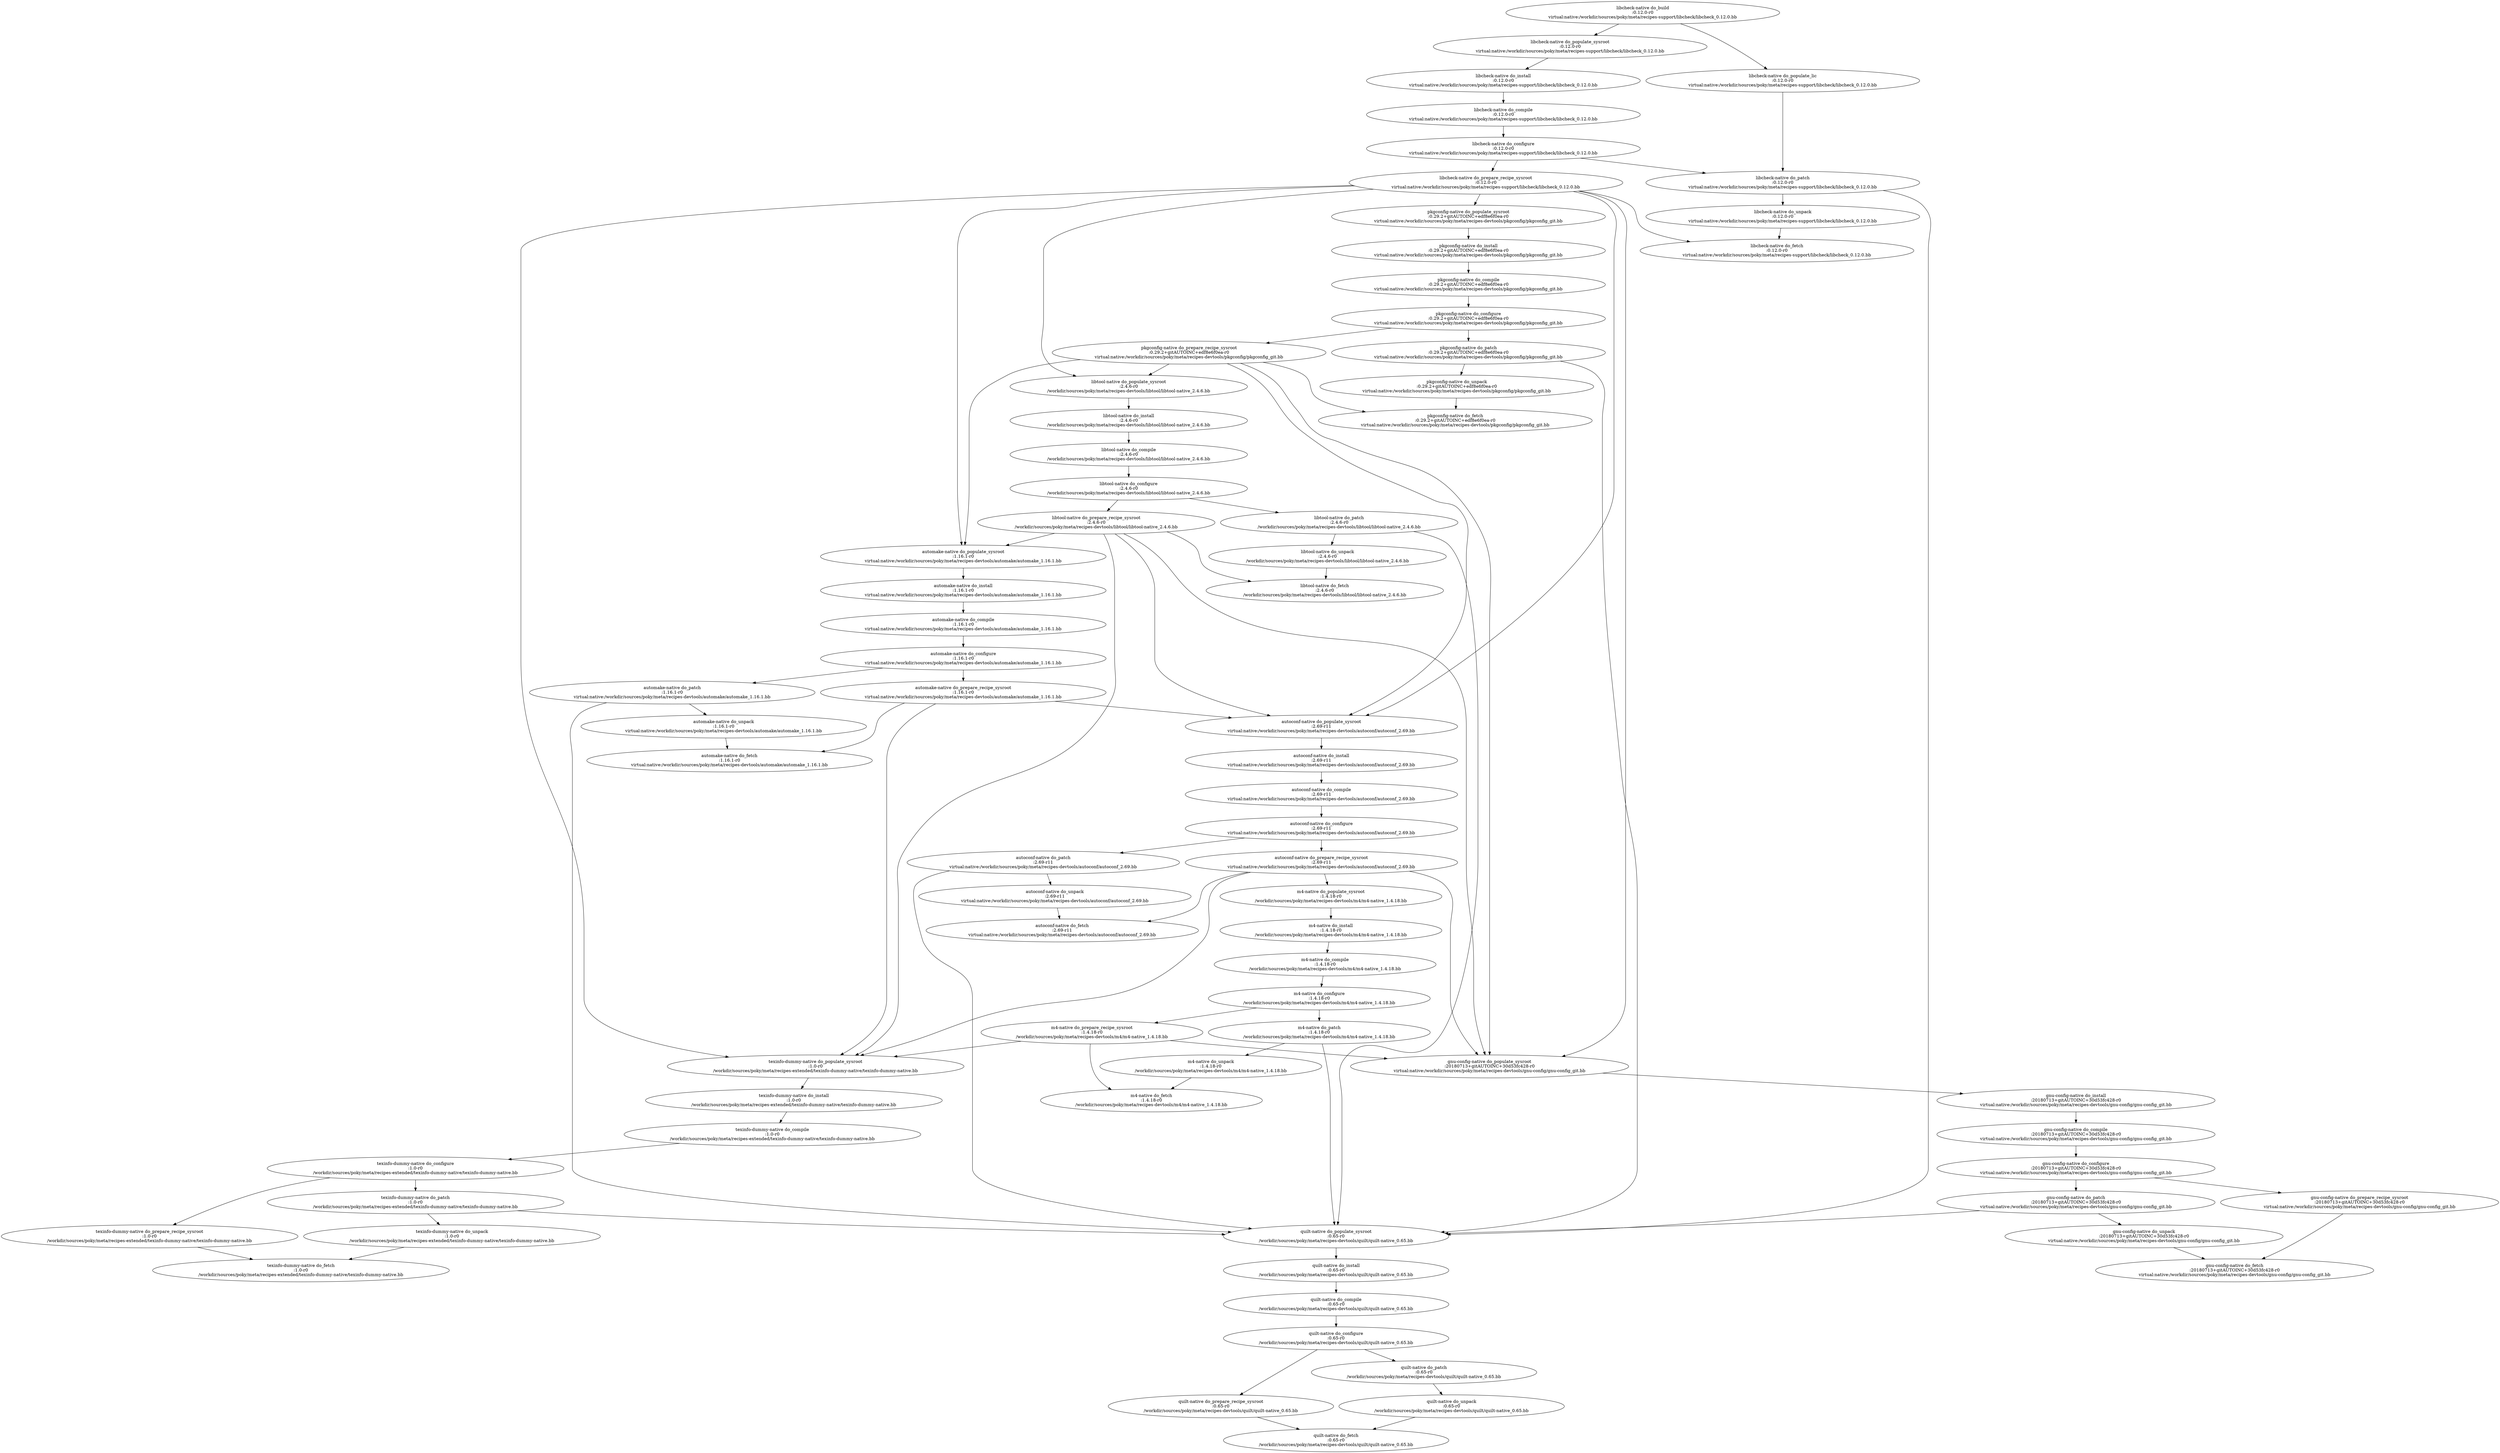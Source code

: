 digraph depends {
"autoconf-native.do_compile" [label="autoconf-native do_compile\n:2.69-r11\nvirtual:native:/workdir/sources/poky/meta/recipes-devtools/autoconf/autoconf_2.69.bb"]
"autoconf-native.do_compile" -> "autoconf-native.do_configure"
"autoconf-native.do_configure" [label="autoconf-native do_configure\n:2.69-r11\nvirtual:native:/workdir/sources/poky/meta/recipes-devtools/autoconf/autoconf_2.69.bb"]
"autoconf-native.do_configure" -> "autoconf-native.do_patch"
"autoconf-native.do_configure" -> "autoconf-native.do_prepare_recipe_sysroot"
"autoconf-native.do_fetch" [label="autoconf-native do_fetch\n:2.69-r11\nvirtual:native:/workdir/sources/poky/meta/recipes-devtools/autoconf/autoconf_2.69.bb"]
"autoconf-native.do_install" [label="autoconf-native do_install\n:2.69-r11\nvirtual:native:/workdir/sources/poky/meta/recipes-devtools/autoconf/autoconf_2.69.bb"]
"autoconf-native.do_install" -> "autoconf-native.do_compile"
"autoconf-native.do_patch" [label="autoconf-native do_patch\n:2.69-r11\nvirtual:native:/workdir/sources/poky/meta/recipes-devtools/autoconf/autoconf_2.69.bb"]
"autoconf-native.do_patch" -> "autoconf-native.do_unpack"
"autoconf-native.do_patch" -> "quilt-native.do_populate_sysroot"
"autoconf-native.do_populate_sysroot" [label="autoconf-native do_populate_sysroot\n:2.69-r11\nvirtual:native:/workdir/sources/poky/meta/recipes-devtools/autoconf/autoconf_2.69.bb"]
"autoconf-native.do_populate_sysroot" -> "autoconf-native.do_install"
"autoconf-native.do_prepare_recipe_sysroot" [label="autoconf-native do_prepare_recipe_sysroot\n:2.69-r11\nvirtual:native:/workdir/sources/poky/meta/recipes-devtools/autoconf/autoconf_2.69.bb"]
"autoconf-native.do_prepare_recipe_sysroot" -> "autoconf-native.do_fetch"
"autoconf-native.do_prepare_recipe_sysroot" -> "gnu-config-native.do_populate_sysroot"
"autoconf-native.do_prepare_recipe_sysroot" -> "m4-native.do_populate_sysroot"
"autoconf-native.do_prepare_recipe_sysroot" -> "texinfo-dummy-native.do_populate_sysroot"
"autoconf-native.do_unpack" [label="autoconf-native do_unpack\n:2.69-r11\nvirtual:native:/workdir/sources/poky/meta/recipes-devtools/autoconf/autoconf_2.69.bb"]
"autoconf-native.do_unpack" -> "autoconf-native.do_fetch"
"automake-native.do_compile" [label="automake-native do_compile\n:1.16.1-r0\nvirtual:native:/workdir/sources/poky/meta/recipes-devtools/automake/automake_1.16.1.bb"]
"automake-native.do_compile" -> "automake-native.do_configure"
"automake-native.do_configure" [label="automake-native do_configure\n:1.16.1-r0\nvirtual:native:/workdir/sources/poky/meta/recipes-devtools/automake/automake_1.16.1.bb"]
"automake-native.do_configure" -> "automake-native.do_patch"
"automake-native.do_configure" -> "automake-native.do_prepare_recipe_sysroot"
"automake-native.do_fetch" [label="automake-native do_fetch\n:1.16.1-r0\nvirtual:native:/workdir/sources/poky/meta/recipes-devtools/automake/automake_1.16.1.bb"]
"automake-native.do_install" [label="automake-native do_install\n:1.16.1-r0\nvirtual:native:/workdir/sources/poky/meta/recipes-devtools/automake/automake_1.16.1.bb"]
"automake-native.do_install" -> "automake-native.do_compile"
"automake-native.do_patch" [label="automake-native do_patch\n:1.16.1-r0\nvirtual:native:/workdir/sources/poky/meta/recipes-devtools/automake/automake_1.16.1.bb"]
"automake-native.do_patch" -> "automake-native.do_unpack"
"automake-native.do_patch" -> "quilt-native.do_populate_sysroot"
"automake-native.do_populate_sysroot" [label="automake-native do_populate_sysroot\n:1.16.1-r0\nvirtual:native:/workdir/sources/poky/meta/recipes-devtools/automake/automake_1.16.1.bb"]
"automake-native.do_populate_sysroot" -> "automake-native.do_install"
"automake-native.do_prepare_recipe_sysroot" [label="automake-native do_prepare_recipe_sysroot\n:1.16.1-r0\nvirtual:native:/workdir/sources/poky/meta/recipes-devtools/automake/automake_1.16.1.bb"]
"automake-native.do_prepare_recipe_sysroot" -> "autoconf-native.do_populate_sysroot"
"automake-native.do_prepare_recipe_sysroot" -> "automake-native.do_fetch"
"automake-native.do_prepare_recipe_sysroot" -> "texinfo-dummy-native.do_populate_sysroot"
"automake-native.do_unpack" [label="automake-native do_unpack\n:1.16.1-r0\nvirtual:native:/workdir/sources/poky/meta/recipes-devtools/automake/automake_1.16.1.bb"]
"automake-native.do_unpack" -> "automake-native.do_fetch"
"gnu-config-native.do_compile" [label="gnu-config-native do_compile\n:20180713+gitAUTOINC+30d53fc428-r0\nvirtual:native:/workdir/sources/poky/meta/recipes-devtools/gnu-config/gnu-config_git.bb"]
"gnu-config-native.do_compile" -> "gnu-config-native.do_configure"
"gnu-config-native.do_configure" [label="gnu-config-native do_configure\n:20180713+gitAUTOINC+30d53fc428-r0\nvirtual:native:/workdir/sources/poky/meta/recipes-devtools/gnu-config/gnu-config_git.bb"]
"gnu-config-native.do_configure" -> "gnu-config-native.do_patch"
"gnu-config-native.do_configure" -> "gnu-config-native.do_prepare_recipe_sysroot"
"gnu-config-native.do_fetch" [label="gnu-config-native do_fetch\n:20180713+gitAUTOINC+30d53fc428-r0\nvirtual:native:/workdir/sources/poky/meta/recipes-devtools/gnu-config/gnu-config_git.bb"]
"gnu-config-native.do_install" [label="gnu-config-native do_install\n:20180713+gitAUTOINC+30d53fc428-r0\nvirtual:native:/workdir/sources/poky/meta/recipes-devtools/gnu-config/gnu-config_git.bb"]
"gnu-config-native.do_install" -> "gnu-config-native.do_compile"
"gnu-config-native.do_patch" [label="gnu-config-native do_patch\n:20180713+gitAUTOINC+30d53fc428-r0\nvirtual:native:/workdir/sources/poky/meta/recipes-devtools/gnu-config/gnu-config_git.bb"]
"gnu-config-native.do_patch" -> "gnu-config-native.do_unpack"
"gnu-config-native.do_patch" -> "quilt-native.do_populate_sysroot"
"gnu-config-native.do_populate_sysroot" [label="gnu-config-native do_populate_sysroot\n:20180713+gitAUTOINC+30d53fc428-r0\nvirtual:native:/workdir/sources/poky/meta/recipes-devtools/gnu-config/gnu-config_git.bb"]
"gnu-config-native.do_populate_sysroot" -> "gnu-config-native.do_install"
"gnu-config-native.do_prepare_recipe_sysroot" [label="gnu-config-native do_prepare_recipe_sysroot\n:20180713+gitAUTOINC+30d53fc428-r0\nvirtual:native:/workdir/sources/poky/meta/recipes-devtools/gnu-config/gnu-config_git.bb"]
"gnu-config-native.do_prepare_recipe_sysroot" -> "gnu-config-native.do_fetch"
"gnu-config-native.do_unpack" [label="gnu-config-native do_unpack\n:20180713+gitAUTOINC+30d53fc428-r0\nvirtual:native:/workdir/sources/poky/meta/recipes-devtools/gnu-config/gnu-config_git.bb"]
"gnu-config-native.do_unpack" -> "gnu-config-native.do_fetch"
"libcheck-native.do_build" [label="libcheck-native do_build\n:0.12.0-r0\nvirtual:native:/workdir/sources/poky/meta/recipes-support/libcheck/libcheck_0.12.0.bb"]
"libcheck-native.do_build" -> "libcheck-native.do_populate_lic"
"libcheck-native.do_build" -> "libcheck-native.do_populate_sysroot"
"libcheck-native.do_compile" [label="libcheck-native do_compile\n:0.12.0-r0\nvirtual:native:/workdir/sources/poky/meta/recipes-support/libcheck/libcheck_0.12.0.bb"]
"libcheck-native.do_compile" -> "libcheck-native.do_configure"
"libcheck-native.do_configure" [label="libcheck-native do_configure\n:0.12.0-r0\nvirtual:native:/workdir/sources/poky/meta/recipes-support/libcheck/libcheck_0.12.0.bb"]
"libcheck-native.do_configure" -> "libcheck-native.do_patch"
"libcheck-native.do_configure" -> "libcheck-native.do_prepare_recipe_sysroot"
"libcheck-native.do_fetch" [label="libcheck-native do_fetch\n:0.12.0-r0\nvirtual:native:/workdir/sources/poky/meta/recipes-support/libcheck/libcheck_0.12.0.bb"]
"libcheck-native.do_install" [label="libcheck-native do_install\n:0.12.0-r0\nvirtual:native:/workdir/sources/poky/meta/recipes-support/libcheck/libcheck_0.12.0.bb"]
"libcheck-native.do_install" -> "libcheck-native.do_compile"
"libcheck-native.do_patch" [label="libcheck-native do_patch\n:0.12.0-r0\nvirtual:native:/workdir/sources/poky/meta/recipes-support/libcheck/libcheck_0.12.0.bb"]
"libcheck-native.do_patch" -> "libcheck-native.do_unpack"
"libcheck-native.do_patch" -> "quilt-native.do_populate_sysroot"
"libcheck-native.do_populate_lic" [label="libcheck-native do_populate_lic\n:0.12.0-r0\nvirtual:native:/workdir/sources/poky/meta/recipes-support/libcheck/libcheck_0.12.0.bb"]
"libcheck-native.do_populate_lic" -> "libcheck-native.do_patch"
"libcheck-native.do_populate_sysroot" [label="libcheck-native do_populate_sysroot\n:0.12.0-r0\nvirtual:native:/workdir/sources/poky/meta/recipes-support/libcheck/libcheck_0.12.0.bb"]
"libcheck-native.do_populate_sysroot" -> "libcheck-native.do_install"
"libcheck-native.do_prepare_recipe_sysroot" [label="libcheck-native do_prepare_recipe_sysroot\n:0.12.0-r0\nvirtual:native:/workdir/sources/poky/meta/recipes-support/libcheck/libcheck_0.12.0.bb"]
"libcheck-native.do_prepare_recipe_sysroot" -> "autoconf-native.do_populate_sysroot"
"libcheck-native.do_prepare_recipe_sysroot" -> "automake-native.do_populate_sysroot"
"libcheck-native.do_prepare_recipe_sysroot" -> "gnu-config-native.do_populate_sysroot"
"libcheck-native.do_prepare_recipe_sysroot" -> "libcheck-native.do_fetch"
"libcheck-native.do_prepare_recipe_sysroot" -> "libtool-native.do_populate_sysroot"
"libcheck-native.do_prepare_recipe_sysroot" -> "pkgconfig-native.do_populate_sysroot"
"libcheck-native.do_prepare_recipe_sysroot" -> "texinfo-dummy-native.do_populate_sysroot"
"libcheck-native.do_unpack" [label="libcheck-native do_unpack\n:0.12.0-r0\nvirtual:native:/workdir/sources/poky/meta/recipes-support/libcheck/libcheck_0.12.0.bb"]
"libcheck-native.do_unpack" -> "libcheck-native.do_fetch"
"libtool-native.do_compile" [label="libtool-native do_compile\n:2.4.6-r0\n/workdir/sources/poky/meta/recipes-devtools/libtool/libtool-native_2.4.6.bb"]
"libtool-native.do_compile" -> "libtool-native.do_configure"
"libtool-native.do_configure" [label="libtool-native do_configure\n:2.4.6-r0\n/workdir/sources/poky/meta/recipes-devtools/libtool/libtool-native_2.4.6.bb"]
"libtool-native.do_configure" -> "libtool-native.do_patch"
"libtool-native.do_configure" -> "libtool-native.do_prepare_recipe_sysroot"
"libtool-native.do_fetch" [label="libtool-native do_fetch\n:2.4.6-r0\n/workdir/sources/poky/meta/recipes-devtools/libtool/libtool-native_2.4.6.bb"]
"libtool-native.do_install" [label="libtool-native do_install\n:2.4.6-r0\n/workdir/sources/poky/meta/recipes-devtools/libtool/libtool-native_2.4.6.bb"]
"libtool-native.do_install" -> "libtool-native.do_compile"
"libtool-native.do_patch" [label="libtool-native do_patch\n:2.4.6-r0\n/workdir/sources/poky/meta/recipes-devtools/libtool/libtool-native_2.4.6.bb"]
"libtool-native.do_patch" -> "libtool-native.do_unpack"
"libtool-native.do_patch" -> "quilt-native.do_populate_sysroot"
"libtool-native.do_populate_sysroot" [label="libtool-native do_populate_sysroot\n:2.4.6-r0\n/workdir/sources/poky/meta/recipes-devtools/libtool/libtool-native_2.4.6.bb"]
"libtool-native.do_populate_sysroot" -> "libtool-native.do_install"
"libtool-native.do_prepare_recipe_sysroot" [label="libtool-native do_prepare_recipe_sysroot\n:2.4.6-r0\n/workdir/sources/poky/meta/recipes-devtools/libtool/libtool-native_2.4.6.bb"]
"libtool-native.do_prepare_recipe_sysroot" -> "autoconf-native.do_populate_sysroot"
"libtool-native.do_prepare_recipe_sysroot" -> "automake-native.do_populate_sysroot"
"libtool-native.do_prepare_recipe_sysroot" -> "gnu-config-native.do_populate_sysroot"
"libtool-native.do_prepare_recipe_sysroot" -> "libtool-native.do_fetch"
"libtool-native.do_prepare_recipe_sysroot" -> "texinfo-dummy-native.do_populate_sysroot"
"libtool-native.do_unpack" [label="libtool-native do_unpack\n:2.4.6-r0\n/workdir/sources/poky/meta/recipes-devtools/libtool/libtool-native_2.4.6.bb"]
"libtool-native.do_unpack" -> "libtool-native.do_fetch"
"m4-native.do_compile" [label="m4-native do_compile\n:1.4.18-r0\n/workdir/sources/poky/meta/recipes-devtools/m4/m4-native_1.4.18.bb"]
"m4-native.do_compile" -> "m4-native.do_configure"
"m4-native.do_configure" [label="m4-native do_configure\n:1.4.18-r0\n/workdir/sources/poky/meta/recipes-devtools/m4/m4-native_1.4.18.bb"]
"m4-native.do_configure" -> "m4-native.do_patch"
"m4-native.do_configure" -> "m4-native.do_prepare_recipe_sysroot"
"m4-native.do_fetch" [label="m4-native do_fetch\n:1.4.18-r0\n/workdir/sources/poky/meta/recipes-devtools/m4/m4-native_1.4.18.bb"]
"m4-native.do_install" [label="m4-native do_install\n:1.4.18-r0\n/workdir/sources/poky/meta/recipes-devtools/m4/m4-native_1.4.18.bb"]
"m4-native.do_install" -> "m4-native.do_compile"
"m4-native.do_patch" [label="m4-native do_patch\n:1.4.18-r0\n/workdir/sources/poky/meta/recipes-devtools/m4/m4-native_1.4.18.bb"]
"m4-native.do_patch" -> "m4-native.do_unpack"
"m4-native.do_patch" -> "quilt-native.do_populate_sysroot"
"m4-native.do_populate_sysroot" [label="m4-native do_populate_sysroot\n:1.4.18-r0\n/workdir/sources/poky/meta/recipes-devtools/m4/m4-native_1.4.18.bb"]
"m4-native.do_populate_sysroot" -> "m4-native.do_install"
"m4-native.do_prepare_recipe_sysroot" [label="m4-native do_prepare_recipe_sysroot\n:1.4.18-r0\n/workdir/sources/poky/meta/recipes-devtools/m4/m4-native_1.4.18.bb"]
"m4-native.do_prepare_recipe_sysroot" -> "gnu-config-native.do_populate_sysroot"
"m4-native.do_prepare_recipe_sysroot" -> "m4-native.do_fetch"
"m4-native.do_prepare_recipe_sysroot" -> "texinfo-dummy-native.do_populate_sysroot"
"m4-native.do_unpack" [label="m4-native do_unpack\n:1.4.18-r0\n/workdir/sources/poky/meta/recipes-devtools/m4/m4-native_1.4.18.bb"]
"m4-native.do_unpack" -> "m4-native.do_fetch"
"pkgconfig-native.do_compile" [label="pkgconfig-native do_compile\n:0.29.2+gitAUTOINC+edf8e6f0ea-r0\nvirtual:native:/workdir/sources/poky/meta/recipes-devtools/pkgconfig/pkgconfig_git.bb"]
"pkgconfig-native.do_compile" -> "pkgconfig-native.do_configure"
"pkgconfig-native.do_configure" [label="pkgconfig-native do_configure\n:0.29.2+gitAUTOINC+edf8e6f0ea-r0\nvirtual:native:/workdir/sources/poky/meta/recipes-devtools/pkgconfig/pkgconfig_git.bb"]
"pkgconfig-native.do_configure" -> "pkgconfig-native.do_patch"
"pkgconfig-native.do_configure" -> "pkgconfig-native.do_prepare_recipe_sysroot"
"pkgconfig-native.do_fetch" [label="pkgconfig-native do_fetch\n:0.29.2+gitAUTOINC+edf8e6f0ea-r0\nvirtual:native:/workdir/sources/poky/meta/recipes-devtools/pkgconfig/pkgconfig_git.bb"]
"pkgconfig-native.do_install" [label="pkgconfig-native do_install\n:0.29.2+gitAUTOINC+edf8e6f0ea-r0\nvirtual:native:/workdir/sources/poky/meta/recipes-devtools/pkgconfig/pkgconfig_git.bb"]
"pkgconfig-native.do_install" -> "pkgconfig-native.do_compile"
"pkgconfig-native.do_patch" [label="pkgconfig-native do_patch\n:0.29.2+gitAUTOINC+edf8e6f0ea-r0\nvirtual:native:/workdir/sources/poky/meta/recipes-devtools/pkgconfig/pkgconfig_git.bb"]
"pkgconfig-native.do_patch" -> "pkgconfig-native.do_unpack"
"pkgconfig-native.do_patch" -> "quilt-native.do_populate_sysroot"
"pkgconfig-native.do_populate_sysroot" [label="pkgconfig-native do_populate_sysroot\n:0.29.2+gitAUTOINC+edf8e6f0ea-r0\nvirtual:native:/workdir/sources/poky/meta/recipes-devtools/pkgconfig/pkgconfig_git.bb"]
"pkgconfig-native.do_populate_sysroot" -> "pkgconfig-native.do_install"
"pkgconfig-native.do_prepare_recipe_sysroot" [label="pkgconfig-native do_prepare_recipe_sysroot\n:0.29.2+gitAUTOINC+edf8e6f0ea-r0\nvirtual:native:/workdir/sources/poky/meta/recipes-devtools/pkgconfig/pkgconfig_git.bb"]
"pkgconfig-native.do_prepare_recipe_sysroot" -> "autoconf-native.do_populate_sysroot"
"pkgconfig-native.do_prepare_recipe_sysroot" -> "automake-native.do_populate_sysroot"
"pkgconfig-native.do_prepare_recipe_sysroot" -> "gnu-config-native.do_populate_sysroot"
"pkgconfig-native.do_prepare_recipe_sysroot" -> "libtool-native.do_populate_sysroot"
"pkgconfig-native.do_prepare_recipe_sysroot" -> "pkgconfig-native.do_fetch"
"pkgconfig-native.do_unpack" [label="pkgconfig-native do_unpack\n:0.29.2+gitAUTOINC+edf8e6f0ea-r0\nvirtual:native:/workdir/sources/poky/meta/recipes-devtools/pkgconfig/pkgconfig_git.bb"]
"pkgconfig-native.do_unpack" -> "pkgconfig-native.do_fetch"
"quilt-native.do_compile" [label="quilt-native do_compile\n:0.65-r0\n/workdir/sources/poky/meta/recipes-devtools/quilt/quilt-native_0.65.bb"]
"quilt-native.do_compile" -> "quilt-native.do_configure"
"quilt-native.do_configure" [label="quilt-native do_configure\n:0.65-r0\n/workdir/sources/poky/meta/recipes-devtools/quilt/quilt-native_0.65.bb"]
"quilt-native.do_configure" -> "quilt-native.do_patch"
"quilt-native.do_configure" -> "quilt-native.do_prepare_recipe_sysroot"
"quilt-native.do_fetch" [label="quilt-native do_fetch\n:0.65-r0\n/workdir/sources/poky/meta/recipes-devtools/quilt/quilt-native_0.65.bb"]
"quilt-native.do_install" [label="quilt-native do_install\n:0.65-r0\n/workdir/sources/poky/meta/recipes-devtools/quilt/quilt-native_0.65.bb"]
"quilt-native.do_install" -> "quilt-native.do_compile"
"quilt-native.do_patch" [label="quilt-native do_patch\n:0.65-r0\n/workdir/sources/poky/meta/recipes-devtools/quilt/quilt-native_0.65.bb"]
"quilt-native.do_patch" -> "quilt-native.do_unpack"
"quilt-native.do_populate_sysroot" [label="quilt-native do_populate_sysroot\n:0.65-r0\n/workdir/sources/poky/meta/recipes-devtools/quilt/quilt-native_0.65.bb"]
"quilt-native.do_populate_sysroot" -> "quilt-native.do_install"
"quilt-native.do_prepare_recipe_sysroot" [label="quilt-native do_prepare_recipe_sysroot\n:0.65-r0\n/workdir/sources/poky/meta/recipes-devtools/quilt/quilt-native_0.65.bb"]
"quilt-native.do_prepare_recipe_sysroot" -> "quilt-native.do_fetch"
"quilt-native.do_unpack" [label="quilt-native do_unpack\n:0.65-r0\n/workdir/sources/poky/meta/recipes-devtools/quilt/quilt-native_0.65.bb"]
"quilt-native.do_unpack" -> "quilt-native.do_fetch"
"texinfo-dummy-native.do_compile" [label="texinfo-dummy-native do_compile\n:1.0-r0\n/workdir/sources/poky/meta/recipes-extended/texinfo-dummy-native/texinfo-dummy-native.bb"]
"texinfo-dummy-native.do_compile" -> "texinfo-dummy-native.do_configure"
"texinfo-dummy-native.do_configure" [label="texinfo-dummy-native do_configure\n:1.0-r0\n/workdir/sources/poky/meta/recipes-extended/texinfo-dummy-native/texinfo-dummy-native.bb"]
"texinfo-dummy-native.do_configure" -> "texinfo-dummy-native.do_patch"
"texinfo-dummy-native.do_configure" -> "texinfo-dummy-native.do_prepare_recipe_sysroot"
"texinfo-dummy-native.do_fetch" [label="texinfo-dummy-native do_fetch\n:1.0-r0\n/workdir/sources/poky/meta/recipes-extended/texinfo-dummy-native/texinfo-dummy-native.bb"]
"texinfo-dummy-native.do_install" [label="texinfo-dummy-native do_install\n:1.0-r0\n/workdir/sources/poky/meta/recipes-extended/texinfo-dummy-native/texinfo-dummy-native.bb"]
"texinfo-dummy-native.do_install" -> "texinfo-dummy-native.do_compile"
"texinfo-dummy-native.do_patch" [label="texinfo-dummy-native do_patch\n:1.0-r0\n/workdir/sources/poky/meta/recipes-extended/texinfo-dummy-native/texinfo-dummy-native.bb"]
"texinfo-dummy-native.do_patch" -> "quilt-native.do_populate_sysroot"
"texinfo-dummy-native.do_patch" -> "texinfo-dummy-native.do_unpack"
"texinfo-dummy-native.do_populate_sysroot" [label="texinfo-dummy-native do_populate_sysroot\n:1.0-r0\n/workdir/sources/poky/meta/recipes-extended/texinfo-dummy-native/texinfo-dummy-native.bb"]
"texinfo-dummy-native.do_populate_sysroot" -> "texinfo-dummy-native.do_install"
"texinfo-dummy-native.do_prepare_recipe_sysroot" [label="texinfo-dummy-native do_prepare_recipe_sysroot\n:1.0-r0\n/workdir/sources/poky/meta/recipes-extended/texinfo-dummy-native/texinfo-dummy-native.bb"]
"texinfo-dummy-native.do_prepare_recipe_sysroot" -> "texinfo-dummy-native.do_fetch"
"texinfo-dummy-native.do_unpack" [label="texinfo-dummy-native do_unpack\n:1.0-r0\n/workdir/sources/poky/meta/recipes-extended/texinfo-dummy-native/texinfo-dummy-native.bb"]
"texinfo-dummy-native.do_unpack" -> "texinfo-dummy-native.do_fetch"
}

